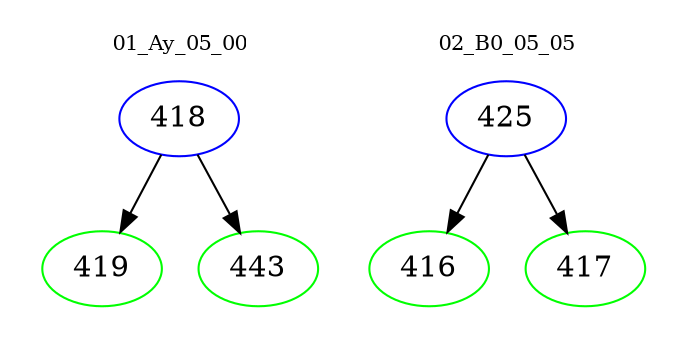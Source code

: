 digraph{
subgraph cluster_0 {
color = white
label = "01_Ay_05_00";
fontsize=10;
T0_418 [label="418", color="blue"]
T0_418 -> T0_419 [color="black"]
T0_419 [label="419", color="green"]
T0_418 -> T0_443 [color="black"]
T0_443 [label="443", color="green"]
}
subgraph cluster_1 {
color = white
label = "02_B0_05_05";
fontsize=10;
T1_425 [label="425", color="blue"]
T1_425 -> T1_416 [color="black"]
T1_416 [label="416", color="green"]
T1_425 -> T1_417 [color="black"]
T1_417 [label="417", color="green"]
}
}
